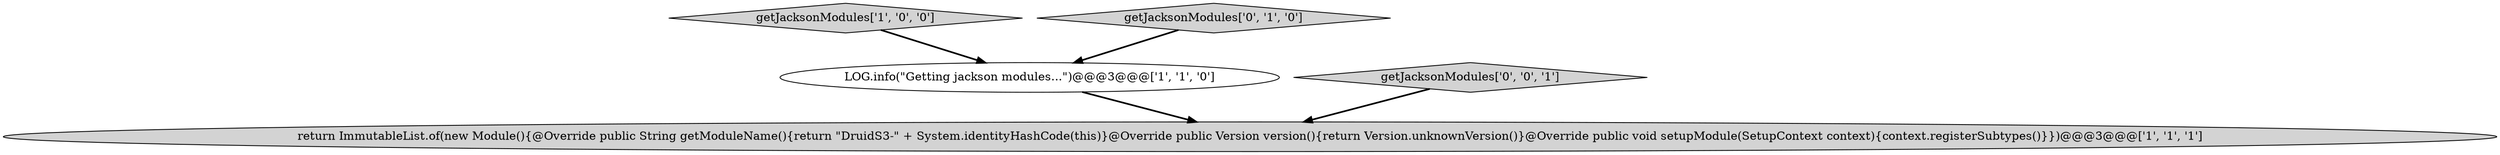 digraph {
2 [style = filled, label = "getJacksonModules['1', '0', '0']", fillcolor = lightgray, shape = diamond image = "AAA0AAABBB1BBB"];
3 [style = filled, label = "getJacksonModules['0', '1', '0']", fillcolor = lightgray, shape = diamond image = "AAA0AAABBB2BBB"];
1 [style = filled, label = "return ImmutableList.of(new Module(){@Override public String getModuleName(){return \"DruidS3-\" + System.identityHashCode(this)}@Override public Version version(){return Version.unknownVersion()}@Override public void setupModule(SetupContext context){context.registerSubtypes()}})@@@3@@@['1', '1', '1']", fillcolor = lightgray, shape = ellipse image = "AAA0AAABBB1BBB"];
4 [style = filled, label = "getJacksonModules['0', '0', '1']", fillcolor = lightgray, shape = diamond image = "AAA0AAABBB3BBB"];
0 [style = filled, label = "LOG.info(\"Getting jackson modules...\")@@@3@@@['1', '1', '0']", fillcolor = white, shape = ellipse image = "AAA0AAABBB1BBB"];
4->1 [style = bold, label=""];
3->0 [style = bold, label=""];
2->0 [style = bold, label=""];
0->1 [style = bold, label=""];
}
